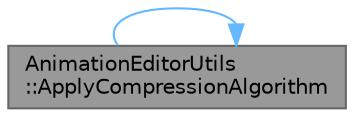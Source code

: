 digraph "AnimationEditorUtils::ApplyCompressionAlgorithm"
{
 // INTERACTIVE_SVG=YES
 // LATEX_PDF_SIZE
  bgcolor="transparent";
  edge [fontname=Helvetica,fontsize=10,labelfontname=Helvetica,labelfontsize=10];
  node [fontname=Helvetica,fontsize=10,shape=box,height=0.2,width=0.4];
  rankdir="LR";
  Node1 [id="Node000001",label="AnimationEditorUtils\l::ApplyCompressionAlgorithm",height=0.2,width=0.4,color="gray40", fillcolor="grey60", style="filled", fontcolor="black",tooltip="Applies the animation compression codecs to the sequence list with optional override settings."];
  Node1 -> Node1 [id="edge1_Node000001_Node000001",color="steelblue1",style="solid",tooltip=" "];
}
